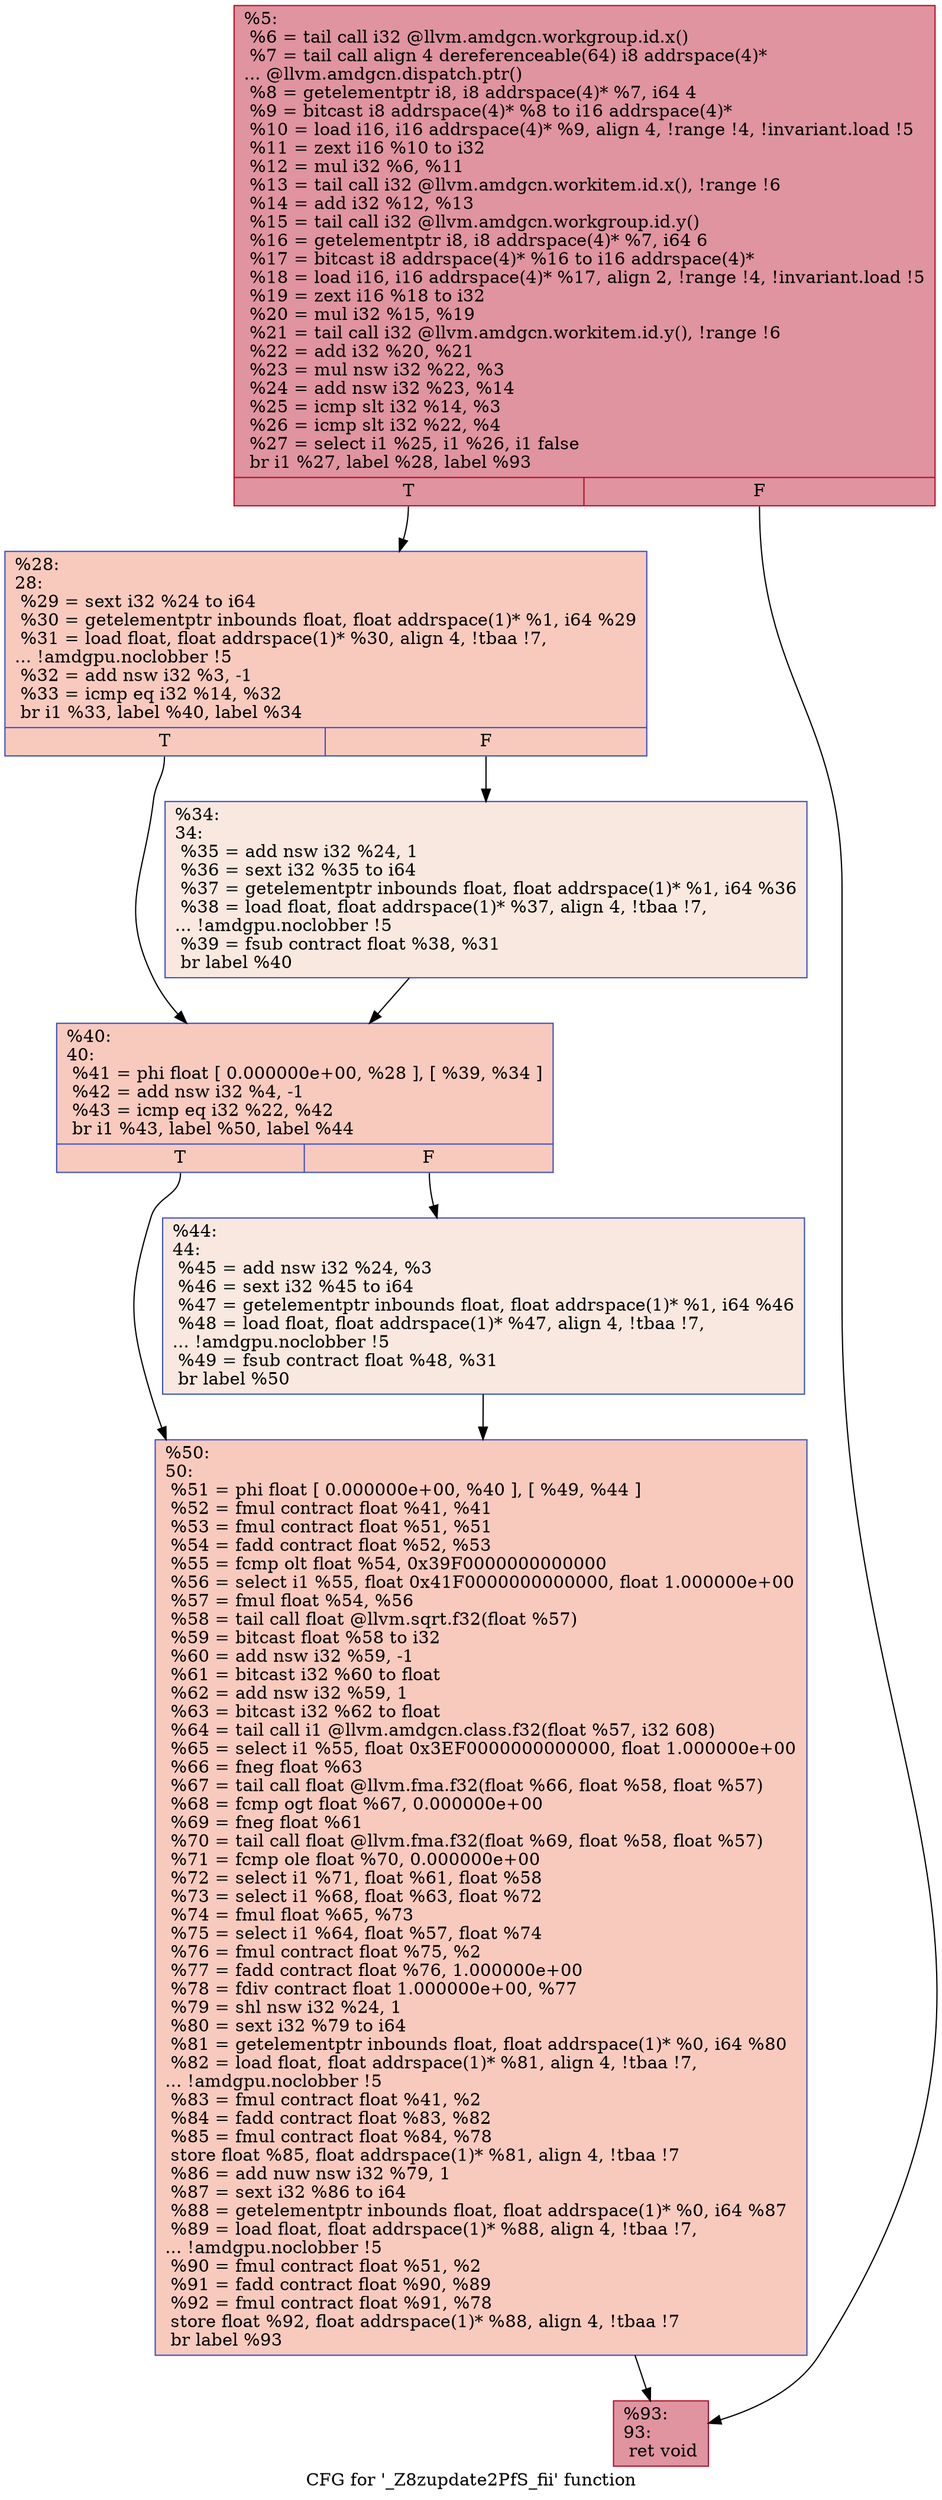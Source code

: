 digraph "CFG for '_Z8zupdate2PfS_fii' function" {
	label="CFG for '_Z8zupdate2PfS_fii' function";

	Node0x62710d0 [shape=record,color="#b70d28ff", style=filled, fillcolor="#b70d2870",label="{%5:\l  %6 = tail call i32 @llvm.amdgcn.workgroup.id.x()\l  %7 = tail call align 4 dereferenceable(64) i8 addrspace(4)*\l... @llvm.amdgcn.dispatch.ptr()\l  %8 = getelementptr i8, i8 addrspace(4)* %7, i64 4\l  %9 = bitcast i8 addrspace(4)* %8 to i16 addrspace(4)*\l  %10 = load i16, i16 addrspace(4)* %9, align 4, !range !4, !invariant.load !5\l  %11 = zext i16 %10 to i32\l  %12 = mul i32 %6, %11\l  %13 = tail call i32 @llvm.amdgcn.workitem.id.x(), !range !6\l  %14 = add i32 %12, %13\l  %15 = tail call i32 @llvm.amdgcn.workgroup.id.y()\l  %16 = getelementptr i8, i8 addrspace(4)* %7, i64 6\l  %17 = bitcast i8 addrspace(4)* %16 to i16 addrspace(4)*\l  %18 = load i16, i16 addrspace(4)* %17, align 2, !range !4, !invariant.load !5\l  %19 = zext i16 %18 to i32\l  %20 = mul i32 %15, %19\l  %21 = tail call i32 @llvm.amdgcn.workitem.id.y(), !range !6\l  %22 = add i32 %20, %21\l  %23 = mul nsw i32 %22, %3\l  %24 = add nsw i32 %23, %14\l  %25 = icmp slt i32 %14, %3\l  %26 = icmp slt i32 %22, %4\l  %27 = select i1 %25, i1 %26, i1 false\l  br i1 %27, label %28, label %93\l|{<s0>T|<s1>F}}"];
	Node0x62710d0:s0 -> Node0x6274c60;
	Node0x62710d0:s1 -> Node0x6274cf0;
	Node0x6274c60 [shape=record,color="#3d50c3ff", style=filled, fillcolor="#ef886b70",label="{%28:\l28:                                               \l  %29 = sext i32 %24 to i64\l  %30 = getelementptr inbounds float, float addrspace(1)* %1, i64 %29\l  %31 = load float, float addrspace(1)* %30, align 4, !tbaa !7,\l... !amdgpu.noclobber !5\l  %32 = add nsw i32 %3, -1\l  %33 = icmp eq i32 %14, %32\l  br i1 %33, label %40, label %34\l|{<s0>T|<s1>F}}"];
	Node0x6274c60:s0 -> Node0x6273210;
	Node0x6274c60:s1 -> Node0x6275440;
	Node0x6275440 [shape=record,color="#3d50c3ff", style=filled, fillcolor="#f1ccb870",label="{%34:\l34:                                               \l  %35 = add nsw i32 %24, 1\l  %36 = sext i32 %35 to i64\l  %37 = getelementptr inbounds float, float addrspace(1)* %1, i64 %36\l  %38 = load float, float addrspace(1)* %37, align 4, !tbaa !7,\l... !amdgpu.noclobber !5\l  %39 = fsub contract float %38, %31\l  br label %40\l}"];
	Node0x6275440 -> Node0x6273210;
	Node0x6273210 [shape=record,color="#3d50c3ff", style=filled, fillcolor="#ef886b70",label="{%40:\l40:                                               \l  %41 = phi float [ 0.000000e+00, %28 ], [ %39, %34 ]\l  %42 = add nsw i32 %4, -1\l  %43 = icmp eq i32 %22, %42\l  br i1 %43, label %50, label %44\l|{<s0>T|<s1>F}}"];
	Node0x6273210:s0 -> Node0x6276a80;
	Node0x6273210:s1 -> Node0x6276b10;
	Node0x6276b10 [shape=record,color="#3d50c3ff", style=filled, fillcolor="#f1ccb870",label="{%44:\l44:                                               \l  %45 = add nsw i32 %24, %3\l  %46 = sext i32 %45 to i64\l  %47 = getelementptr inbounds float, float addrspace(1)* %1, i64 %46\l  %48 = load float, float addrspace(1)* %47, align 4, !tbaa !7,\l... !amdgpu.noclobber !5\l  %49 = fsub contract float %48, %31\l  br label %50\l}"];
	Node0x6276b10 -> Node0x6276a80;
	Node0x6276a80 [shape=record,color="#3d50c3ff", style=filled, fillcolor="#ef886b70",label="{%50:\l50:                                               \l  %51 = phi float [ 0.000000e+00, %40 ], [ %49, %44 ]\l  %52 = fmul contract float %41, %41\l  %53 = fmul contract float %51, %51\l  %54 = fadd contract float %52, %53\l  %55 = fcmp olt float %54, 0x39F0000000000000\l  %56 = select i1 %55, float 0x41F0000000000000, float 1.000000e+00\l  %57 = fmul float %54, %56\l  %58 = tail call float @llvm.sqrt.f32(float %57)\l  %59 = bitcast float %58 to i32\l  %60 = add nsw i32 %59, -1\l  %61 = bitcast i32 %60 to float\l  %62 = add nsw i32 %59, 1\l  %63 = bitcast i32 %62 to float\l  %64 = tail call i1 @llvm.amdgcn.class.f32(float %57, i32 608)\l  %65 = select i1 %55, float 0x3EF0000000000000, float 1.000000e+00\l  %66 = fneg float %63\l  %67 = tail call float @llvm.fma.f32(float %66, float %58, float %57)\l  %68 = fcmp ogt float %67, 0.000000e+00\l  %69 = fneg float %61\l  %70 = tail call float @llvm.fma.f32(float %69, float %58, float %57)\l  %71 = fcmp ole float %70, 0.000000e+00\l  %72 = select i1 %71, float %61, float %58\l  %73 = select i1 %68, float %63, float %72\l  %74 = fmul float %65, %73\l  %75 = select i1 %64, float %57, float %74\l  %76 = fmul contract float %75, %2\l  %77 = fadd contract float %76, 1.000000e+00\l  %78 = fdiv contract float 1.000000e+00, %77\l  %79 = shl nsw i32 %24, 1\l  %80 = sext i32 %79 to i64\l  %81 = getelementptr inbounds float, float addrspace(1)* %0, i64 %80\l  %82 = load float, float addrspace(1)* %81, align 4, !tbaa !7,\l... !amdgpu.noclobber !5\l  %83 = fmul contract float %41, %2\l  %84 = fadd contract float %83, %82\l  %85 = fmul contract float %84, %78\l  store float %85, float addrspace(1)* %81, align 4, !tbaa !7\l  %86 = add nuw nsw i32 %79, 1\l  %87 = sext i32 %86 to i64\l  %88 = getelementptr inbounds float, float addrspace(1)* %0, i64 %87\l  %89 = load float, float addrspace(1)* %88, align 4, !tbaa !7,\l... !amdgpu.noclobber !5\l  %90 = fmul contract float %51, %2\l  %91 = fadd contract float %90, %89\l  %92 = fmul contract float %91, %78\l  store float %92, float addrspace(1)* %88, align 4, !tbaa !7\l  br label %93\l}"];
	Node0x6276a80 -> Node0x6274cf0;
	Node0x6274cf0 [shape=record,color="#b70d28ff", style=filled, fillcolor="#b70d2870",label="{%93:\l93:                                               \l  ret void\l}"];
}
